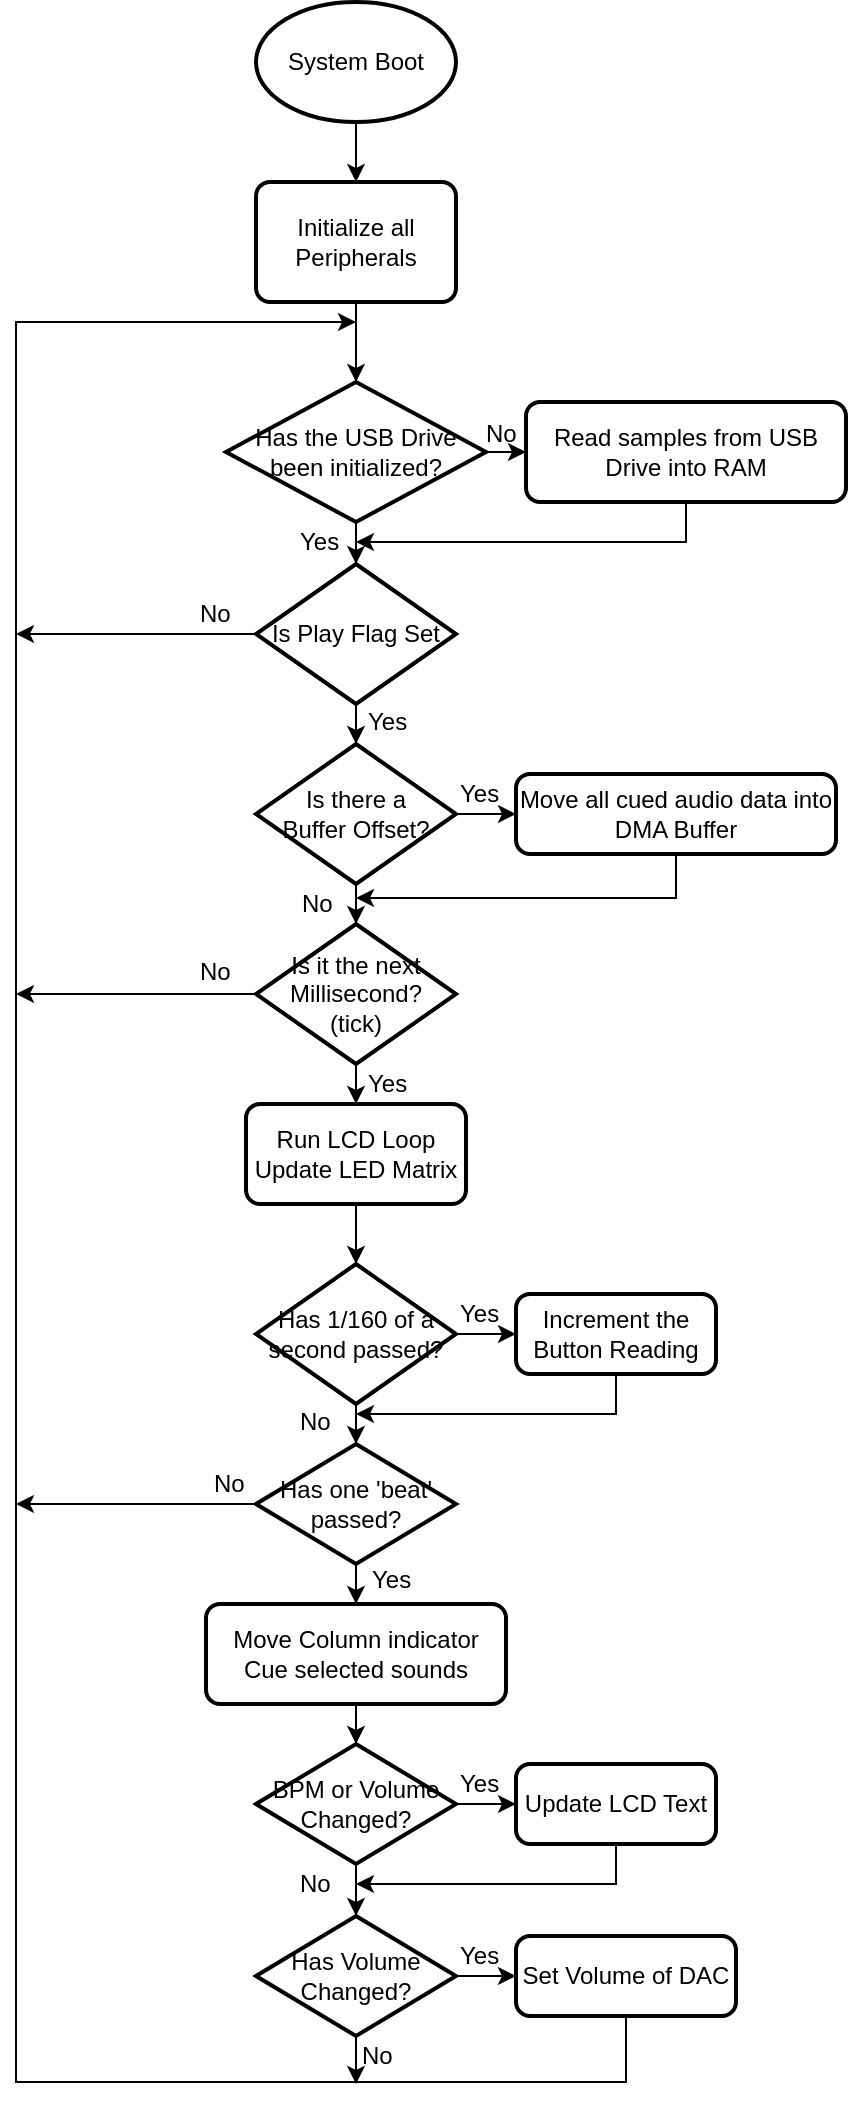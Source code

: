 <mxfile version="10.6.9" type="device"><diagram id="6a731a19-8d31-9384-78a2-239565b7b9f0" name="Page-1"><mxGraphModel dx="271" dy="139" grid="1" gridSize="10" guides="1" tooltips="1" connect="1" arrows="1" fold="1" page="1" pageScale="1" pageWidth="2336" pageHeight="1654" background="#ffffff" math="0" shadow="0"><root><mxCell id="0"/><mxCell id="1" parent="0"/><mxCell id="J4H6nmF_XGiH8iAt6jRk-59" style="edgeStyle=orthogonalEdgeStyle;rounded=0;orthogonalLoop=1;jettySize=auto;html=1;exitX=0.5;exitY=1;exitDx=0;exitDy=0;exitPerimeter=0;entryX=0.5;entryY=0;entryDx=0;entryDy=0;" parent="1" source="J4H6nmF_XGiH8iAt6jRk-57" target="J4H6nmF_XGiH8iAt6jRk-58" edge="1"><mxGeometry relative="1" as="geometry"/></mxCell><mxCell id="J4H6nmF_XGiH8iAt6jRk-57" value="System Boot" style="strokeWidth=2;html=1;shape=mxgraph.flowchart.start_1;whiteSpace=wrap;" parent="1" vertex="1"><mxGeometry x="230" y="50" width="100" height="60" as="geometry"/></mxCell><mxCell id="J4H6nmF_XGiH8iAt6jRk-61" value="" style="edgeStyle=orthogonalEdgeStyle;rounded=0;orthogonalLoop=1;jettySize=auto;html=1;entryX=0.5;entryY=0;entryDx=0;entryDy=0;entryPerimeter=0;" parent="1" source="J4H6nmF_XGiH8iAt6jRk-58" target="LkmdxwlLFgH9Pv9-sve--56" edge="1"><mxGeometry relative="1" as="geometry"><mxPoint x="280" y="230" as="targetPoint"/></mxGeometry></mxCell><mxCell id="J4H6nmF_XGiH8iAt6jRk-58" value="Initialize all Peripherals" style="rounded=1;whiteSpace=wrap;html=1;absoluteArcSize=1;arcSize=14;strokeWidth=2;" parent="1" vertex="1"><mxGeometry x="230" y="140" width="100" height="60" as="geometry"/></mxCell><mxCell id="J4H6nmF_XGiH8iAt6jRk-83" value="" style="edgeStyle=orthogonalEdgeStyle;rounded=0;orthogonalLoop=1;jettySize=auto;html=1;exitX=0.5;exitY=1;exitDx=0;exitDy=0;exitPerimeter=0;" parent="1" source="LkmdxwlLFgH9Pv9-sve--56" target="J4H6nmF_XGiH8iAt6jRk-82" edge="1"><mxGeometry relative="1" as="geometry"><mxPoint x="270" y="320" as="sourcePoint"/></mxGeometry></mxCell><mxCell id="J4H6nmF_XGiH8iAt6jRk-85" style="edgeStyle=orthogonalEdgeStyle;rounded=0;orthogonalLoop=1;jettySize=auto;html=1;exitX=0;exitY=0.5;exitDx=0;exitDy=0;exitPerimeter=0;" parent="1" source="J4H6nmF_XGiH8iAt6jRk-82" edge="1"><mxGeometry relative="1" as="geometry"><mxPoint x="110" y="366" as="targetPoint"/><Array as="points"><mxPoint x="130" y="366"/><mxPoint x="130" y="366"/></Array></mxGeometry></mxCell><mxCell id="J4H6nmF_XGiH8iAt6jRk-88" style="edgeStyle=orthogonalEdgeStyle;rounded=0;orthogonalLoop=1;jettySize=auto;html=1;exitX=0.5;exitY=1;exitDx=0;exitDy=0;exitPerimeter=0;entryX=0.5;entryY=0;entryDx=0;entryDy=0;entryPerimeter=0;" parent="1" source="J4H6nmF_XGiH8iAt6jRk-82" target="J4H6nmF_XGiH8iAt6jRk-87" edge="1"><mxGeometry relative="1" as="geometry"/></mxCell><mxCell id="J4H6nmF_XGiH8iAt6jRk-82" value="Is Play Flag Set" style="strokeWidth=2;html=1;shape=mxgraph.flowchart.decision;whiteSpace=wrap;" parent="1" vertex="1"><mxGeometry x="230" y="331" width="100" height="70" as="geometry"/></mxCell><mxCell id="J4H6nmF_XGiH8iAt6jRk-86" value="No" style="text;html=1;resizable=0;points=[];autosize=1;align=left;verticalAlign=top;spacingTop=-4;" parent="1" vertex="1"><mxGeometry x="200" y="346" width="30" height="20" as="geometry"/></mxCell><mxCell id="J4H6nmF_XGiH8iAt6jRk-91" style="edgeStyle=orthogonalEdgeStyle;rounded=0;orthogonalLoop=1;jettySize=auto;html=1;exitX=1;exitY=0.5;exitDx=0;exitDy=0;exitPerimeter=0;entryX=0;entryY=0.5;entryDx=0;entryDy=0;" parent="1" source="J4H6nmF_XGiH8iAt6jRk-87" target="J4H6nmF_XGiH8iAt6jRk-90" edge="1"><mxGeometry relative="1" as="geometry"/></mxCell><mxCell id="J4H6nmF_XGiH8iAt6jRk-94" style="edgeStyle=orthogonalEdgeStyle;rounded=0;orthogonalLoop=1;jettySize=auto;html=1;exitX=0.5;exitY=1;exitDx=0;exitDy=0;exitPerimeter=0;entryX=0.5;entryY=0;entryDx=0;entryDy=0;entryPerimeter=0;" parent="1" source="J4H6nmF_XGiH8iAt6jRk-87" target="J4H6nmF_XGiH8iAt6jRk-93" edge="1"><mxGeometry relative="1" as="geometry"/></mxCell><mxCell id="J4H6nmF_XGiH8iAt6jRk-87" value="Is there a &lt;br&gt;Buffer Offset?" style="strokeWidth=2;html=1;shape=mxgraph.flowchart.decision;whiteSpace=wrap;" parent="1" vertex="1"><mxGeometry x="230" y="421" width="100" height="70" as="geometry"/></mxCell><mxCell id="J4H6nmF_XGiH8iAt6jRk-89" value="Yes" style="text;html=1;resizable=0;points=[];autosize=1;align=left;verticalAlign=top;spacingTop=-4;" parent="1" vertex="1"><mxGeometry x="284" y="400" width="40" height="20" as="geometry"/></mxCell><mxCell id="J4H6nmF_XGiH8iAt6jRk-96" style="edgeStyle=orthogonalEdgeStyle;rounded=0;orthogonalLoop=1;jettySize=auto;html=1;exitX=0.5;exitY=1;exitDx=0;exitDy=0;" parent="1" source="J4H6nmF_XGiH8iAt6jRk-90" edge="1"><mxGeometry relative="1" as="geometry"><mxPoint x="280" y="498" as="targetPoint"/><Array as="points"><mxPoint x="440" y="498"/></Array></mxGeometry></mxCell><mxCell id="J4H6nmF_XGiH8iAt6jRk-90" value="Move all cued audio data into DMA Buffer" style="rounded=1;whiteSpace=wrap;html=1;absoluteArcSize=1;arcSize=14;strokeWidth=2;" parent="1" vertex="1"><mxGeometry x="360" y="436" width="160" height="40" as="geometry"/></mxCell><mxCell id="J4H6nmF_XGiH8iAt6jRk-92" value="Yes" style="text;html=1;resizable=0;points=[];autosize=1;align=left;verticalAlign=top;spacingTop=-4;" parent="1" vertex="1"><mxGeometry x="330" y="436" width="40" height="20" as="geometry"/></mxCell><mxCell id="J4H6nmF_XGiH8iAt6jRk-97" style="edgeStyle=orthogonalEdgeStyle;rounded=0;orthogonalLoop=1;jettySize=auto;html=1;exitX=0;exitY=0.5;exitDx=0;exitDy=0;exitPerimeter=0;" parent="1" source="J4H6nmF_XGiH8iAt6jRk-93" edge="1"><mxGeometry relative="1" as="geometry"><mxPoint x="110" y="546" as="targetPoint"/></mxGeometry></mxCell><mxCell id="J4H6nmF_XGiH8iAt6jRk-102" style="edgeStyle=orthogonalEdgeStyle;rounded=0;orthogonalLoop=1;jettySize=auto;html=1;exitX=0.5;exitY=1;exitDx=0;exitDy=0;exitPerimeter=0;entryX=0.5;entryY=0;entryDx=0;entryDy=0;" parent="1" source="J4H6nmF_XGiH8iAt6jRk-93" target="J4H6nmF_XGiH8iAt6jRk-99" edge="1"><mxGeometry relative="1" as="geometry"/></mxCell><mxCell id="J4H6nmF_XGiH8iAt6jRk-93" value="Is it the next Millisecond?&lt;br&gt;(tick)&lt;br&gt;" style="strokeWidth=2;html=1;shape=mxgraph.flowchart.decision;whiteSpace=wrap;" parent="1" vertex="1"><mxGeometry x="230" y="511" width="100" height="70" as="geometry"/></mxCell><mxCell id="J4H6nmF_XGiH8iAt6jRk-95" value="No" style="text;html=1;resizable=0;points=[];autosize=1;align=left;verticalAlign=top;spacingTop=-4;" parent="1" vertex="1"><mxGeometry x="251" y="491" width="30" height="20" as="geometry"/></mxCell><mxCell id="J4H6nmF_XGiH8iAt6jRk-98" value="No" style="text;html=1;resizable=0;points=[];autosize=1;align=left;verticalAlign=top;spacingTop=-4;" parent="1" vertex="1"><mxGeometry x="200" y="525" width="30" height="20" as="geometry"/></mxCell><mxCell id="J4H6nmF_XGiH8iAt6jRk-105" value="" style="edgeStyle=orthogonalEdgeStyle;rounded=0;orthogonalLoop=1;jettySize=auto;html=1;" parent="1" source="J4H6nmF_XGiH8iAt6jRk-99" target="J4H6nmF_XGiH8iAt6jRk-104" edge="1"><mxGeometry relative="1" as="geometry"/></mxCell><mxCell id="J4H6nmF_XGiH8iAt6jRk-99" value="Run LCD Loop&lt;br&gt;Update LED Matrix&lt;br&gt;" style="rounded=1;whiteSpace=wrap;html=1;absoluteArcSize=1;arcSize=14;strokeWidth=2;" parent="1" vertex="1"><mxGeometry x="225" y="601" width="110" height="50" as="geometry"/></mxCell><mxCell id="J4H6nmF_XGiH8iAt6jRk-103" value="Yes" style="text;html=1;resizable=0;points=[];autosize=1;align=left;verticalAlign=top;spacingTop=-4;" parent="1" vertex="1"><mxGeometry x="284" y="581" width="40" height="20" as="geometry"/></mxCell><mxCell id="J4H6nmF_XGiH8iAt6jRk-108" value="" style="edgeStyle=orthogonalEdgeStyle;rounded=0;orthogonalLoop=1;jettySize=auto;html=1;" parent="1" source="J4H6nmF_XGiH8iAt6jRk-104" target="J4H6nmF_XGiH8iAt6jRk-106" edge="1"><mxGeometry relative="1" as="geometry"/></mxCell><mxCell id="J4H6nmF_XGiH8iAt6jRk-111" style="edgeStyle=orthogonalEdgeStyle;rounded=0;orthogonalLoop=1;jettySize=auto;html=1;exitX=0.5;exitY=1;exitDx=0;exitDy=0;exitPerimeter=0;entryX=0.5;entryY=0;entryDx=0;entryDy=0;entryPerimeter=0;" parent="1" source="J4H6nmF_XGiH8iAt6jRk-104" target="J4H6nmF_XGiH8iAt6jRk-110" edge="1"><mxGeometry relative="1" as="geometry"/></mxCell><mxCell id="J4H6nmF_XGiH8iAt6jRk-104" value="Has 1/160 of a second passed?" style="strokeWidth=2;html=1;shape=mxgraph.flowchart.decision;whiteSpace=wrap;" parent="1" vertex="1"><mxGeometry x="230" y="681" width="100" height="70" as="geometry"/></mxCell><mxCell id="J4H6nmF_XGiH8iAt6jRk-112" style="edgeStyle=orthogonalEdgeStyle;rounded=0;orthogonalLoop=1;jettySize=auto;html=1;exitX=0.5;exitY=1;exitDx=0;exitDy=0;" parent="1" source="J4H6nmF_XGiH8iAt6jRk-106" edge="1"><mxGeometry relative="1" as="geometry"><mxPoint x="280" y="756" as="targetPoint"/><Array as="points"><mxPoint x="410" y="756"/><mxPoint x="280" y="756"/></Array></mxGeometry></mxCell><mxCell id="J4H6nmF_XGiH8iAt6jRk-106" value="Increment the Button Reading" style="rounded=1;whiteSpace=wrap;html=1;absoluteArcSize=1;arcSize=14;strokeWidth=2;" parent="1" vertex="1"><mxGeometry x="360" y="696" width="100" height="40" as="geometry"/></mxCell><mxCell id="J4H6nmF_XGiH8iAt6jRk-107" value="Yes" style="text;html=1;resizable=0;points=[];autosize=1;align=left;verticalAlign=top;spacingTop=-4;" parent="1" vertex="1"><mxGeometry x="330" y="696" width="40" height="20" as="geometry"/></mxCell><mxCell id="J4H6nmF_XGiH8iAt6jRk-114" style="edgeStyle=orthogonalEdgeStyle;rounded=0;orthogonalLoop=1;jettySize=auto;html=1;exitX=0;exitY=0.5;exitDx=0;exitDy=0;exitPerimeter=0;" parent="1" source="J4H6nmF_XGiH8iAt6jRk-110" edge="1"><mxGeometry relative="1" as="geometry"><mxPoint x="110" y="801" as="targetPoint"/></mxGeometry></mxCell><mxCell id="J4H6nmF_XGiH8iAt6jRk-119" style="edgeStyle=orthogonalEdgeStyle;rounded=0;orthogonalLoop=1;jettySize=auto;html=1;exitX=0.5;exitY=1;exitDx=0;exitDy=0;exitPerimeter=0;entryX=0.5;entryY=0;entryDx=0;entryDy=0;" parent="1" source="J4H6nmF_XGiH8iAt6jRk-110" target="J4H6nmF_XGiH8iAt6jRk-116" edge="1"><mxGeometry relative="1" as="geometry"/></mxCell><mxCell id="J4H6nmF_XGiH8iAt6jRk-110" value="Has one 'beat' passed?" style="strokeWidth=2;html=1;shape=mxgraph.flowchart.decision;whiteSpace=wrap;" parent="1" vertex="1"><mxGeometry x="230" y="771" width="100" height="60" as="geometry"/></mxCell><mxCell id="J4H6nmF_XGiH8iAt6jRk-113" value="No" style="text;html=1;resizable=0;points=[];autosize=1;align=left;verticalAlign=top;spacingTop=-4;" parent="1" vertex="1"><mxGeometry x="250" y="750" width="30" height="20" as="geometry"/></mxCell><mxCell id="J4H6nmF_XGiH8iAt6jRk-115" value="No" style="text;html=1;resizable=0;points=[];autosize=1;align=left;verticalAlign=top;spacingTop=-4;" parent="1" vertex="1"><mxGeometry x="207" y="781" width="30" height="20" as="geometry"/></mxCell><mxCell id="J4H6nmF_XGiH8iAt6jRk-122" style="edgeStyle=orthogonalEdgeStyle;rounded=0;orthogonalLoop=1;jettySize=auto;html=1;exitX=0.5;exitY=1;exitDx=0;exitDy=0;entryX=0.5;entryY=0;entryDx=0;entryDy=0;entryPerimeter=0;" parent="1" source="J4H6nmF_XGiH8iAt6jRk-116" target="J4H6nmF_XGiH8iAt6jRk-121" edge="1"><mxGeometry relative="1" as="geometry"/></mxCell><mxCell id="J4H6nmF_XGiH8iAt6jRk-116" value="Move Column indicator&lt;br&gt;Cue selected sounds&lt;br&gt;" style="rounded=1;whiteSpace=wrap;html=1;absoluteArcSize=1;arcSize=14;strokeWidth=2;" parent="1" vertex="1"><mxGeometry x="205" y="851" width="150" height="50" as="geometry"/></mxCell><mxCell id="J4H6nmF_XGiH8iAt6jRk-120" value="Yes" style="text;html=1;resizable=0;points=[];autosize=1;align=left;verticalAlign=top;spacingTop=-4;" parent="1" vertex="1"><mxGeometry x="286" y="829" width="40" height="20" as="geometry"/></mxCell><mxCell id="J4H6nmF_XGiH8iAt6jRk-124" style="edgeStyle=orthogonalEdgeStyle;rounded=0;orthogonalLoop=1;jettySize=auto;html=1;exitX=1;exitY=0.5;exitDx=0;exitDy=0;exitPerimeter=0;entryX=0;entryY=0.5;entryDx=0;entryDy=0;" parent="1" source="J4H6nmF_XGiH8iAt6jRk-121" target="J4H6nmF_XGiH8iAt6jRk-123" edge="1"><mxGeometry relative="1" as="geometry"/></mxCell><mxCell id="J4H6nmF_XGiH8iAt6jRk-127" style="edgeStyle=orthogonalEdgeStyle;rounded=0;orthogonalLoop=1;jettySize=auto;html=1;exitX=0.5;exitY=1;exitDx=0;exitDy=0;exitPerimeter=0;entryX=0.5;entryY=0;entryDx=0;entryDy=0;entryPerimeter=0;" parent="1" source="J4H6nmF_XGiH8iAt6jRk-121" target="J4H6nmF_XGiH8iAt6jRk-126" edge="1"><mxGeometry relative="1" as="geometry"/></mxCell><mxCell id="J4H6nmF_XGiH8iAt6jRk-121" value="BPM or Volume Changed?" style="strokeWidth=2;html=1;shape=mxgraph.flowchart.decision;whiteSpace=wrap;" parent="1" vertex="1"><mxGeometry x="230" y="921" width="100" height="60" as="geometry"/></mxCell><mxCell id="J4H6nmF_XGiH8iAt6jRk-128" style="edgeStyle=orthogonalEdgeStyle;rounded=0;orthogonalLoop=1;jettySize=auto;html=1;exitX=0.5;exitY=1;exitDx=0;exitDy=0;" parent="1" source="J4H6nmF_XGiH8iAt6jRk-123" edge="1"><mxGeometry relative="1" as="geometry"><mxPoint x="280" y="991.0" as="targetPoint"/><Array as="points"><mxPoint x="410" y="991"/></Array></mxGeometry></mxCell><mxCell id="J4H6nmF_XGiH8iAt6jRk-123" value="Update LCD Text" style="rounded=1;whiteSpace=wrap;html=1;absoluteArcSize=1;arcSize=14;strokeWidth=2;" parent="1" vertex="1"><mxGeometry x="360" y="931" width="100" height="40" as="geometry"/></mxCell><mxCell id="J4H6nmF_XGiH8iAt6jRk-125" value="Yes" style="text;html=1;resizable=0;points=[];autosize=1;align=left;verticalAlign=top;spacingTop=-4;" parent="1" vertex="1"><mxGeometry x="330" y="931" width="40" height="20" as="geometry"/></mxCell><mxCell id="J4H6nmF_XGiH8iAt6jRk-130" style="edgeStyle=orthogonalEdgeStyle;rounded=0;orthogonalLoop=1;jettySize=auto;html=1;exitX=1;exitY=0.5;exitDx=0;exitDy=0;exitPerimeter=0;entryX=0;entryY=0.5;entryDx=0;entryDy=0;" parent="1" source="J4H6nmF_XGiH8iAt6jRk-126" target="J4H6nmF_XGiH8iAt6jRk-129" edge="1"><mxGeometry relative="1" as="geometry"/></mxCell><mxCell id="J4H6nmF_XGiH8iAt6jRk-132" style="edgeStyle=orthogonalEdgeStyle;rounded=0;orthogonalLoop=1;jettySize=auto;html=1;exitX=0.5;exitY=1;exitDx=0;exitDy=0;exitPerimeter=0;" parent="1" source="J4H6nmF_XGiH8iAt6jRk-126" edge="1"><mxGeometry relative="1" as="geometry"><mxPoint x="280" y="1091" as="targetPoint"/></mxGeometry></mxCell><mxCell id="J4H6nmF_XGiH8iAt6jRk-126" value="Has Volume Changed?" style="strokeWidth=2;html=1;shape=mxgraph.flowchart.decision;whiteSpace=wrap;" parent="1" vertex="1"><mxGeometry x="230" y="1007" width="100" height="60" as="geometry"/></mxCell><mxCell id="J4H6nmF_XGiH8iAt6jRk-131" style="edgeStyle=orthogonalEdgeStyle;rounded=0;orthogonalLoop=1;jettySize=auto;html=1;exitX=0.5;exitY=1;exitDx=0;exitDy=0;" parent="1" source="J4H6nmF_XGiH8iAt6jRk-129" edge="1"><mxGeometry relative="1" as="geometry"><mxPoint x="280" y="210" as="targetPoint"/><Array as="points"><mxPoint x="415" y="1090"/><mxPoint x="110" y="1090"/><mxPoint x="110" y="210"/></Array></mxGeometry></mxCell><mxCell id="J4H6nmF_XGiH8iAt6jRk-129" value="Set Volume of DAC" style="rounded=1;whiteSpace=wrap;html=1;absoluteArcSize=1;arcSize=14;strokeWidth=2;" parent="1" vertex="1"><mxGeometry x="360" y="1017" width="110" height="40" as="geometry"/></mxCell><mxCell id="J4H6nmF_XGiH8iAt6jRk-133" value="No" style="text;html=1;resizable=0;points=[];autosize=1;align=left;verticalAlign=top;spacingTop=-4;" parent="1" vertex="1"><mxGeometry x="281" y="1067" width="30" height="20" as="geometry"/></mxCell><mxCell id="J4H6nmF_XGiH8iAt6jRk-134" value="No" style="text;html=1;resizable=0;points=[];autosize=1;align=left;verticalAlign=top;spacingTop=-4;" parent="1" vertex="1"><mxGeometry x="250" y="981" width="30" height="20" as="geometry"/></mxCell><mxCell id="J4H6nmF_XGiH8iAt6jRk-135" value="Yes" style="text;html=1;resizable=0;points=[];autosize=1;align=left;verticalAlign=top;spacingTop=-4;" parent="1" vertex="1"><mxGeometry x="330" y="1017" width="40" height="20" as="geometry"/></mxCell><mxCell id="LkmdxwlLFgH9Pv9-sve--58" style="edgeStyle=orthogonalEdgeStyle;rounded=0;orthogonalLoop=1;jettySize=auto;html=1;exitX=0.5;exitY=1;exitDx=0;exitDy=0;" edge="1" parent="1" source="LkmdxwlLFgH9Pv9-sve--54"><mxGeometry relative="1" as="geometry"><mxPoint x="280" y="320" as="targetPoint"/><Array as="points"><mxPoint x="445" y="320"/></Array></mxGeometry></mxCell><mxCell id="LkmdxwlLFgH9Pv9-sve--54" value="Read samples from USB Drive into RAM" style="rounded=1;whiteSpace=wrap;html=1;absoluteArcSize=1;arcSize=14;strokeWidth=2;" vertex="1" parent="1"><mxGeometry x="365" y="250" width="160" height="50" as="geometry"/></mxCell><mxCell id="LkmdxwlLFgH9Pv9-sve--57" style="edgeStyle=orthogonalEdgeStyle;rounded=0;orthogonalLoop=1;jettySize=auto;html=1;exitX=1;exitY=0.5;exitDx=0;exitDy=0;exitPerimeter=0;entryX=0;entryY=0.5;entryDx=0;entryDy=0;" edge="1" parent="1" source="LkmdxwlLFgH9Pv9-sve--56" target="LkmdxwlLFgH9Pv9-sve--54"><mxGeometry relative="1" as="geometry"/></mxCell><mxCell id="LkmdxwlLFgH9Pv9-sve--56" value="Has the USB Drive been initialized?" style="strokeWidth=2;html=1;shape=mxgraph.flowchart.decision;whiteSpace=wrap;" vertex="1" parent="1"><mxGeometry x="215" y="240" width="130" height="70" as="geometry"/></mxCell><mxCell id="LkmdxwlLFgH9Pv9-sve--59" value="No" style="text;html=1;resizable=0;points=[];autosize=1;align=left;verticalAlign=top;spacingTop=-4;" vertex="1" parent="1"><mxGeometry x="343" y="256" width="30" height="20" as="geometry"/></mxCell><mxCell id="LkmdxwlLFgH9Pv9-sve--62" value="Yes" style="text;html=1;resizable=0;points=[];autosize=1;align=left;verticalAlign=top;spacingTop=-4;" vertex="1" parent="1"><mxGeometry x="250" y="310" width="40" height="20" as="geometry"/></mxCell></root></mxGraphModel></diagram></mxfile>
